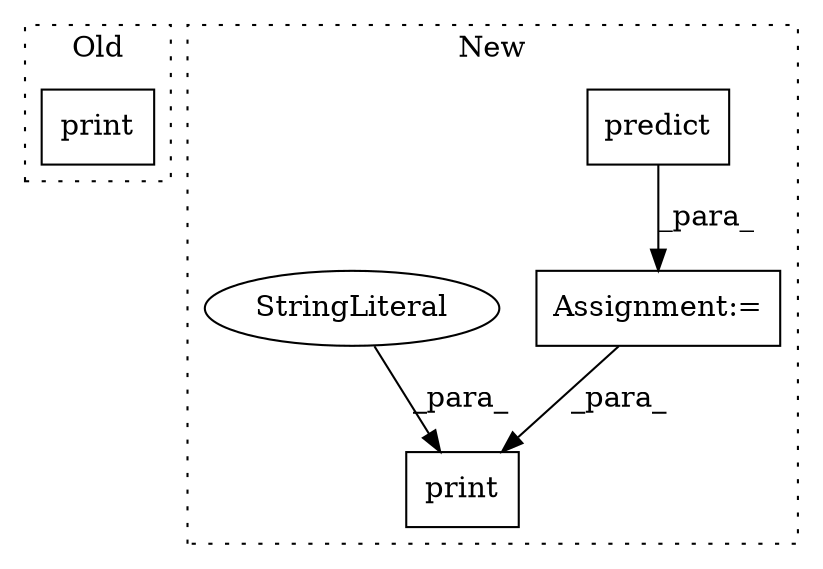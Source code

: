 digraph G {
subgraph cluster0 {
1 [label="print" a="32" s="2441,2487" l="6,1" shape="box"];
label = "Old";
style="dotted";
}
subgraph cluster1 {
2 [label="predict" a="32" s="2138,2151" l="8,1" shape="box"];
3 [label="print" a="32" s="2303,2331" l="6,1" shape="box"];
4 [label="StringLiteral" a="45" s="2309" l="13" shape="ellipse"];
5 [label="Assignment:=" a="7" s="2131" l="1" shape="box"];
label = "New";
style="dotted";
}
2 -> 5 [label="_para_"];
4 -> 3 [label="_para_"];
5 -> 3 [label="_para_"];
}
